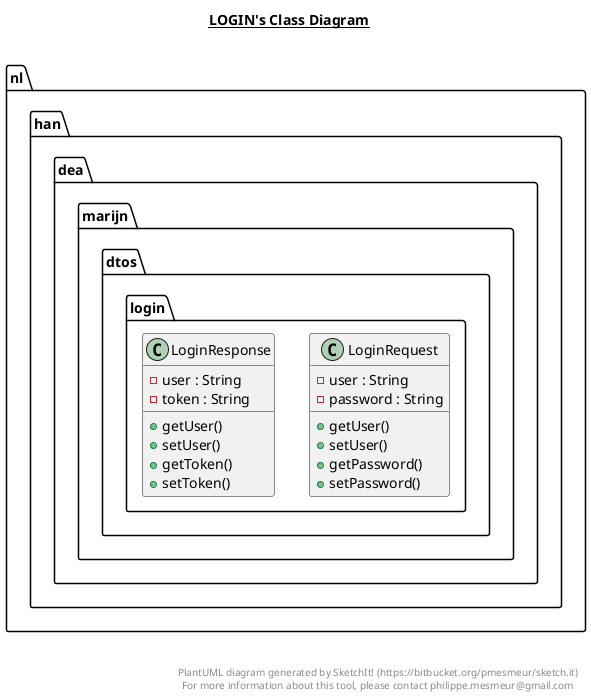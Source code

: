 @startuml

title __LOGIN's Class Diagram__\n

  package nl.han.dea.marijn.dtos.login {
    class LoginRequest {
        - user : String
        - password : String
        + getUser()
        + setUser()
        + getPassword()
        + setPassword()
    }
  }
  

  package nl.han.dea.marijn.dtos.login {
    class LoginResponse {
        - user : String
        - token : String
        + getUser()
        + setUser()
        + getToken()
        + setToken()
    }
  }
  



right footer


PlantUML diagram generated by SketchIt! (https://bitbucket.org/pmesmeur/sketch.it)
For more information about this tool, please contact philippe.mesmeur@gmail.com
endfooter

@enduml
